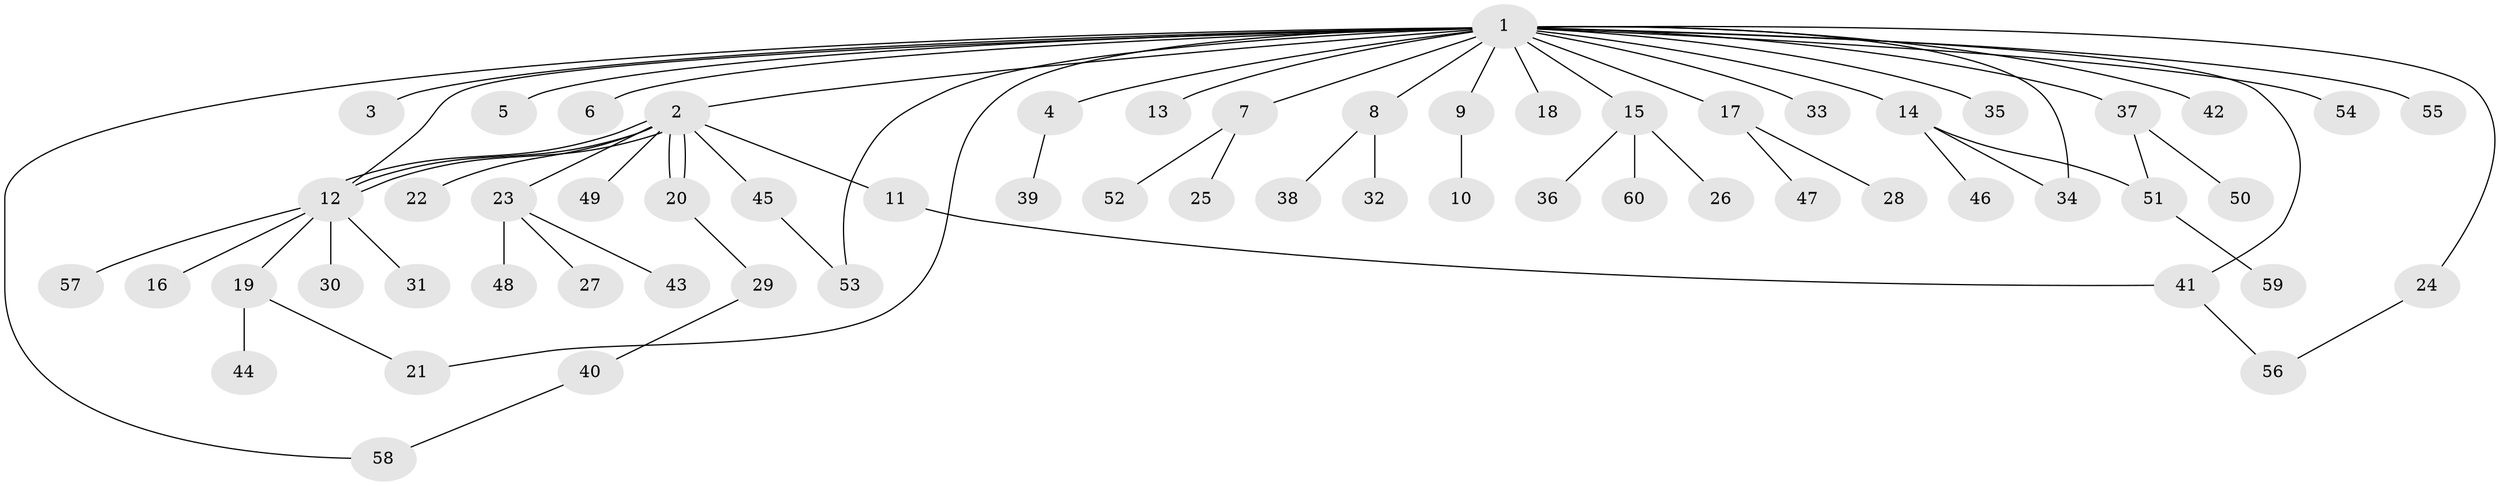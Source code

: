 // coarse degree distribution, {20: 0.03333333333333333, 10: 0.03333333333333333, 1: 0.6666666666666666, 2: 0.2, 3: 0.06666666666666667}
// Generated by graph-tools (version 1.1) at 2025/17/03/04/25 18:17:59]
// undirected, 60 vertices, 70 edges
graph export_dot {
graph [start="1"]
  node [color=gray90,style=filled];
  1;
  2;
  3;
  4;
  5;
  6;
  7;
  8;
  9;
  10;
  11;
  12;
  13;
  14;
  15;
  16;
  17;
  18;
  19;
  20;
  21;
  22;
  23;
  24;
  25;
  26;
  27;
  28;
  29;
  30;
  31;
  32;
  33;
  34;
  35;
  36;
  37;
  38;
  39;
  40;
  41;
  42;
  43;
  44;
  45;
  46;
  47;
  48;
  49;
  50;
  51;
  52;
  53;
  54;
  55;
  56;
  57;
  58;
  59;
  60;
  1 -- 2;
  1 -- 3;
  1 -- 4;
  1 -- 5;
  1 -- 6;
  1 -- 7;
  1 -- 8;
  1 -- 9;
  1 -- 12;
  1 -- 13;
  1 -- 14;
  1 -- 15;
  1 -- 17;
  1 -- 18;
  1 -- 21;
  1 -- 24;
  1 -- 33;
  1 -- 34;
  1 -- 35;
  1 -- 37;
  1 -- 41;
  1 -- 42;
  1 -- 53;
  1 -- 54;
  1 -- 55;
  1 -- 58;
  2 -- 11;
  2 -- 12;
  2 -- 12;
  2 -- 12;
  2 -- 20;
  2 -- 20;
  2 -- 22;
  2 -- 23;
  2 -- 45;
  2 -- 49;
  4 -- 39;
  7 -- 25;
  7 -- 52;
  8 -- 32;
  8 -- 38;
  9 -- 10;
  11 -- 41;
  12 -- 16;
  12 -- 19;
  12 -- 30;
  12 -- 31;
  12 -- 57;
  14 -- 34;
  14 -- 46;
  14 -- 51;
  15 -- 26;
  15 -- 36;
  15 -- 60;
  17 -- 28;
  17 -- 47;
  19 -- 21;
  19 -- 44;
  20 -- 29;
  23 -- 27;
  23 -- 43;
  23 -- 48;
  24 -- 56;
  29 -- 40;
  37 -- 50;
  37 -- 51;
  40 -- 58;
  41 -- 56;
  45 -- 53;
  51 -- 59;
}
